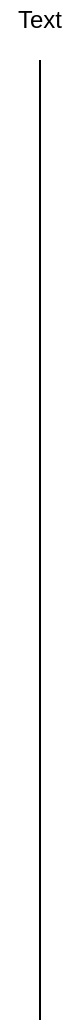 <mxfile version="13.8.0" type="github"><diagram id="qZy8tKnwq5SaB5bgskGx" name="Page-1"><mxGraphModel dx="774" dy="777" grid="1" gridSize="10" guides="1" tooltips="1" connect="1" arrows="1" fold="1" page="1" pageScale="1" pageWidth="827" pageHeight="1169" math="0" shadow="0"><root><mxCell id="0"/><mxCell id="1" parent="0"/><mxCell id="HqAD91-cpJFBZ-0n8LOx-1" value="" style="endArrow=none;html=1;" edge="1" parent="1"><mxGeometry width="50" height="50" relative="1" as="geometry"><mxPoint x="280" y="640" as="sourcePoint"/><mxPoint x="280" y="160" as="targetPoint"/></mxGeometry></mxCell><mxCell id="HqAD91-cpJFBZ-0n8LOx-2" value="Text" style="text;html=1;strokeColor=none;fillColor=none;align=center;verticalAlign=middle;whiteSpace=wrap;rounded=0;" vertex="1" parent="1"><mxGeometry x="260" y="130" width="40" height="20" as="geometry"/></mxCell></root></mxGraphModel></diagram></mxfile>